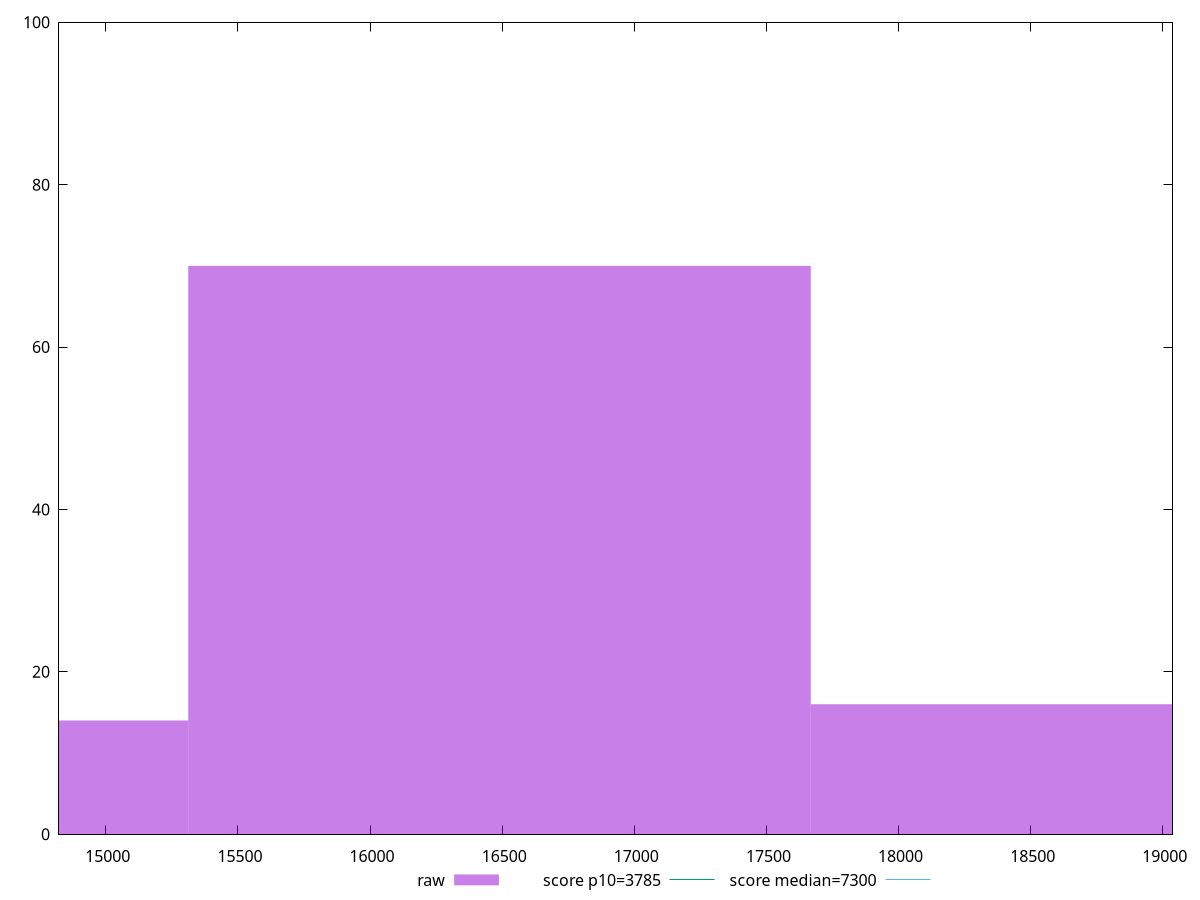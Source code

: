 reset

$raw <<EOF
16489.72814066378 70
18845.403589330035 16
14134.052691997527 14
EOF

set key outside below
set boxwidth 2355.6754486662544
set xrange [14822.955500000004:19036.495000000003]
set yrange [0:100]
set trange [0:100]
set style fill transparent solid 0.5 noborder

set parametric
set terminal svg size 640, 490 enhanced background rgb 'white'
set output "report_00015_2021-02-09T16-11-33.973Z/interactive/samples/pages/raw/histogram.svg"

plot $raw title "raw" with boxes, \
     3785,t title "score p10=3785", \
     7300,t title "score median=7300"

reset
